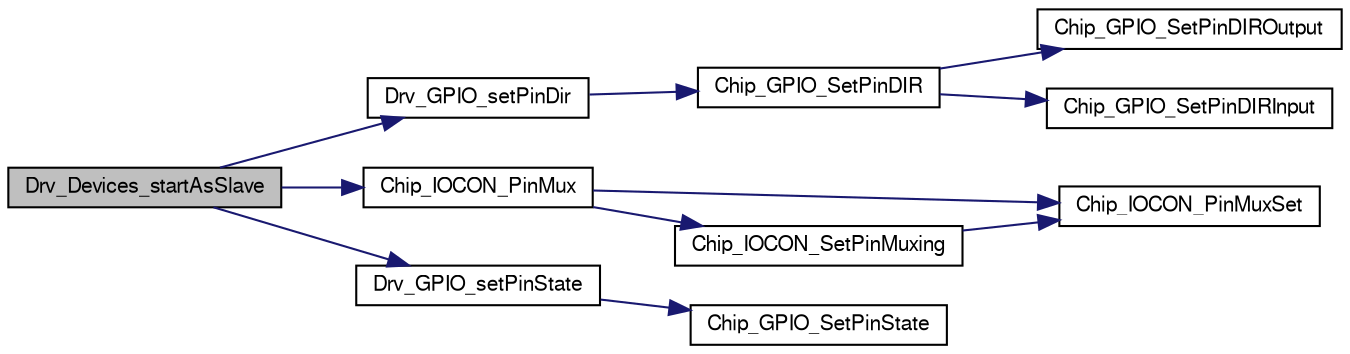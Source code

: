 digraph "Drv_Devices_startAsSlave"
{
  edge [fontname="FreeSans",fontsize="10",labelfontname="FreeSans",labelfontsize="10"];
  node [fontname="FreeSans",fontsize="10",shape=record];
  rankdir="LR";
  Node1 [label="Drv_Devices_startAsSlave",height=0.2,width=0.4,color="black", fillcolor="grey75", style="filled", fontcolor="black"];
  Node1 -> Node2 [color="midnightblue",fontsize="10",style="solid"];
  Node2 [label="Drv_GPIO_setPinDir",height=0.2,width=0.4,color="black", fillcolor="white", style="filled",URL="$group__GPIO__Library.html#gab513ddd38bb6f89dfa844fd7ab6c48dd",tooltip="Set GPIO direction for a single GPIO pin. "];
  Node2 -> Node3 [color="midnightblue",fontsize="10",style="solid"];
  Node3 [label="Chip_GPIO_SetPinDIR",height=0.2,width=0.4,color="black", fillcolor="white", style="filled",URL="$group__GPIO__17XX__40XX.html#gac384ba462a45291528e95945c3273772",tooltip="Set GPIO direction for a single GPIO pin. "];
  Node3 -> Node4 [color="midnightblue",fontsize="10",style="solid"];
  Node4 [label="Chip_GPIO_SetPinDIROutput",height=0.2,width=0.4,color="black", fillcolor="white", style="filled",URL="$group__GPIO__17XX__40XX.html#gadd0450341df62f7e13ee57cd249fe2a2",tooltip="Set GPIO direction for a single GPIO pin to an output. "];
  Node3 -> Node5 [color="midnightblue",fontsize="10",style="solid"];
  Node5 [label="Chip_GPIO_SetPinDIRInput",height=0.2,width=0.4,color="black", fillcolor="white", style="filled",URL="$group__GPIO__17XX__40XX.html#ga0c20af0c6b9cee61714643bef6614485",tooltip="Set GPIO direction for a single GPIO pin to an input. "];
  Node1 -> Node6 [color="midnightblue",fontsize="10",style="solid"];
  Node6 [label="Chip_IOCON_PinMux",height=0.2,width=0.4,color="black", fillcolor="white", style="filled",URL="$group__IOCON__17XX__40XX.html#gaa2f90b2873cda51e67b3a67d6cc92617",tooltip="Setup pin modes and function. "];
  Node6 -> Node7 [color="midnightblue",fontsize="10",style="solid"];
  Node7 [label="Chip_IOCON_PinMuxSet",height=0.2,width=0.4,color="black", fillcolor="white", style="filled",URL="$group__IOCON__17XX__40XX.html#ga5db68254cabb0d4cd4558d81557b77e4",tooltip="Sets I/O Control pin mux. "];
  Node6 -> Node8 [color="midnightblue",fontsize="10",style="solid"];
  Node8 [label="Chip_IOCON_SetPinMuxing",height=0.2,width=0.4,color="black", fillcolor="white", style="filled",URL="$group__IOCON__17XX__40XX.html#gad97c96e401016cf296e6d20454f1c522",tooltip="Set all I/O Control pin muxing. "];
  Node8 -> Node7 [color="midnightblue",fontsize="10",style="solid"];
  Node1 -> Node9 [color="midnightblue",fontsize="10",style="solid"];
  Node9 [label="Drv_GPIO_setPinState",height=0.2,width=0.4,color="black", fillcolor="white", style="filled",URL="$group__GPIO__Library.html#gaa0fc19aa74a1bf75817ba137e78f7a0a",tooltip="Set a GPIO pin state. "];
  Node9 -> Node10 [color="midnightblue",fontsize="10",style="solid"];
  Node10 [label="Chip_GPIO_SetPinState",height=0.2,width=0.4,color="black", fillcolor="white", style="filled",URL="$group__GPIO__17XX__40XX.html#ga2d8db9f0a52f061d64e8cada713ae03e",tooltip="Set a GPIO pin state. "];
}
